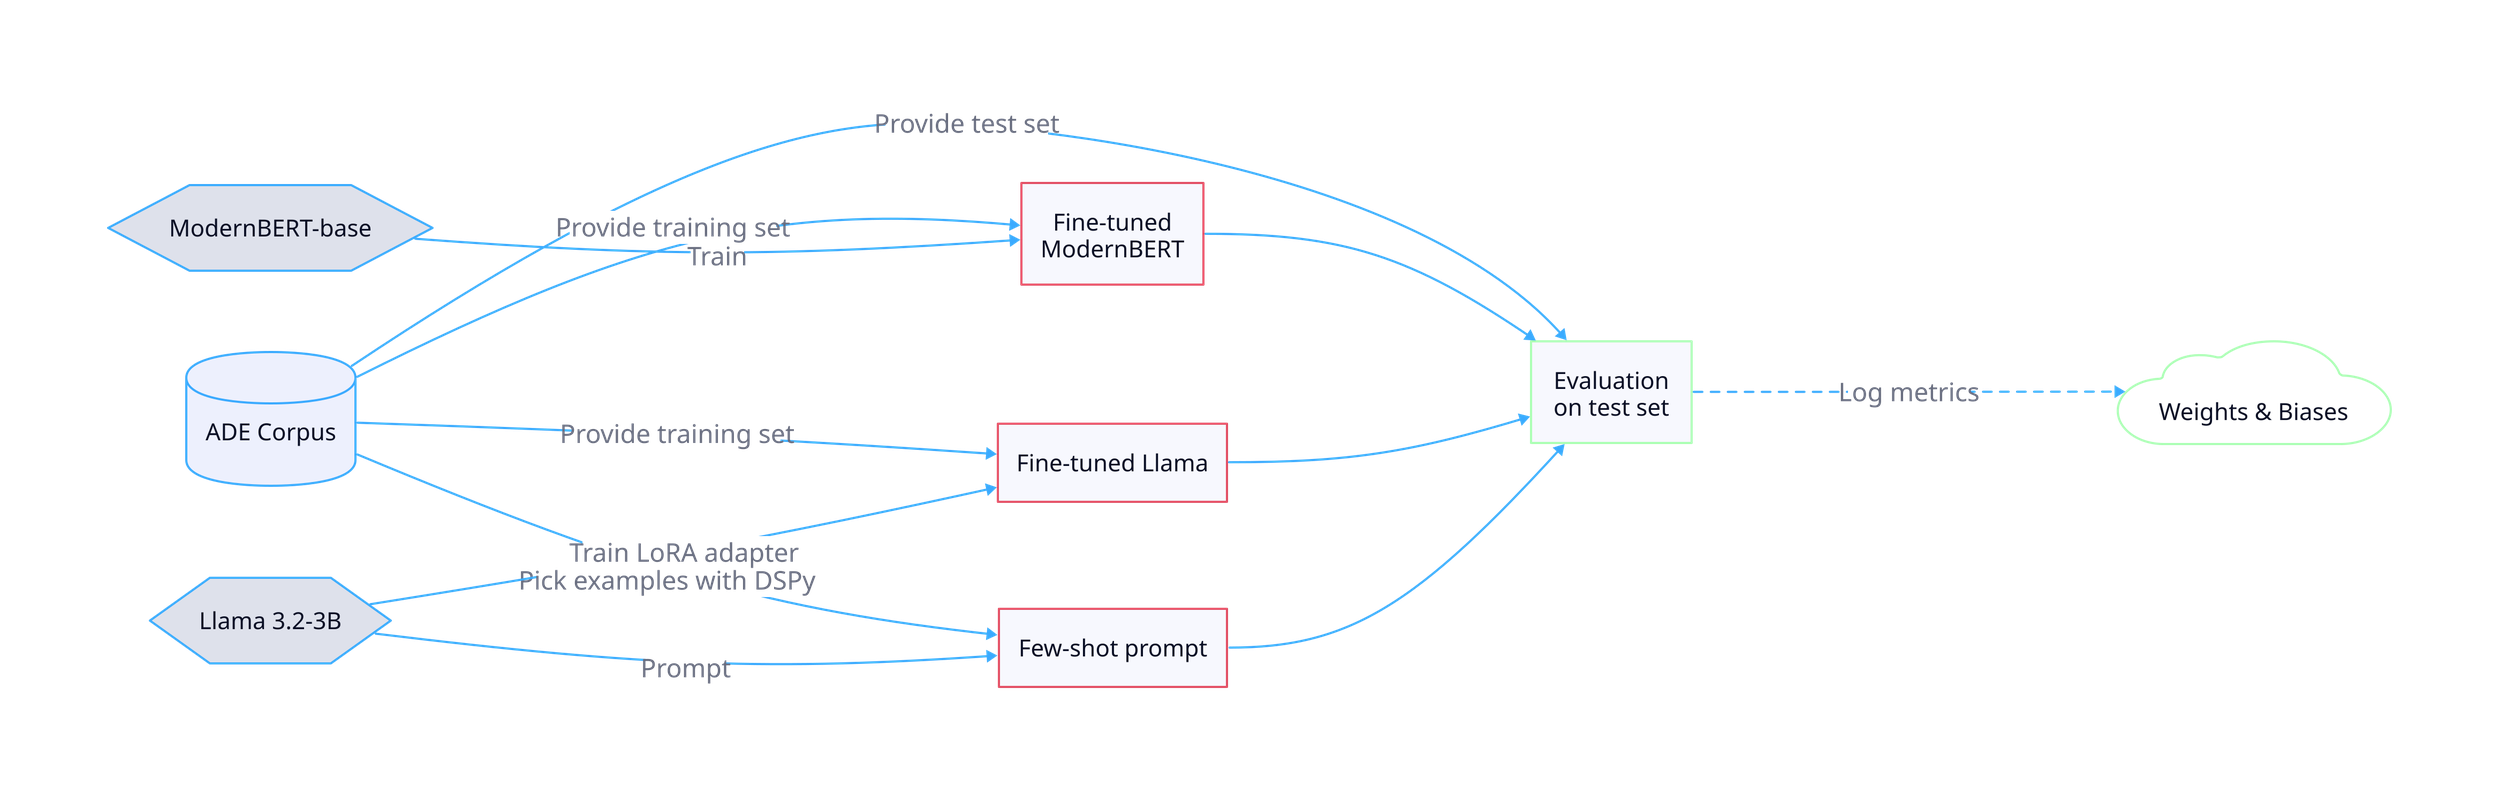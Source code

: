 direction: right

vars: {
  d2-config: {
    layout-engine: elk
    # https://d2lang.com/tour/themes
    theme-id: 200
    theme-overrides: {
      # blue edges
      B1: "#3AAAFF"
      B2: "#3AAAFF"
    }
  }
}

style.fill: transparent

classes: {
  setup: {
    shape: rectangle
    style.stroke: "#E25065"
  }
  model: {
    shape: hexagon
  }
  node: {
    style.stroke: "#3AAAFF"
    style.font-size: 22
  }
  edge: {
    style.stroke: "#3AAAFF"
    style.font-size: 24
  }
}

# Dataset nodes
dataset: ADE Corpus {
  shape: cylinder
  class: node
}

# Model nodes
modernbert: ModernBERT-base {
  class: [node; model]
}

llama: Llama 3.2-3B {
  class: [node; model]
}

# Setup nodes
modernbert_ft: Fine-tuned\nModernBERT {
  class: [node; setup]
}

fewshot: Few-shot prompt {
  class: [node; setup]
}

llama_ft: Fine-tuned Llama {
  class: [node; setup]
}

# Training flows
dataset -> modernbert_ft: Provide training set {
  class: edge
}
dataset -> llama_ft: Provide training set {
  class: edge
}
dataset -> fewshot: Pick examples with DSPy {
  class: edge
}

modernbert -> modernbert_ft: Train {
  class: edge
}
llama -> fewshot: Prompt {
  class: edge
}
llama -> llama_ft: Train LoRA adapter {
  class: edge
}

# Evaluation
eval: Evaluation\non test set {
  class: node
  style.stroke: "#AAFFB3"
}

wandb: Weights & Biases {
  shape: cloud
  class: node
  style.stroke: "#AAFFB3"
}

dataset -> eval: Provide test set {
  class: edge
}
modernbert_ft -> eval
llama_ft -> eval
fewshot -> eval

eval -> wandb: "Log metrics" {
  class: edge
  style.stroke-dash: 4
}
